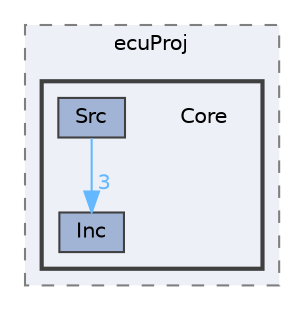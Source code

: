 digraph "Project/ecuProj/Core"
{
 // LATEX_PDF_SIZE
  bgcolor="transparent";
  edge [fontname=Helvetica,fontsize=10,labelfontname=Helvetica,labelfontsize=10];
  node [fontname=Helvetica,fontsize=10,shape=box,height=0.2,width=0.4];
  compound=true
  subgraph clusterdir_6c07f8937ee615ae0ed6bc2bc2fde259 {
    graph [ bgcolor="#edf0f7", pencolor="grey50", label="ecuProj", fontname=Helvetica,fontsize=10 style="filled,dashed", URL="dir_6c07f8937ee615ae0ed6bc2bc2fde259.html",tooltip=""]
  subgraph clusterdir_a915a36e3dc9f8489c9ff35d1f497385 {
    graph [ bgcolor="#edf0f7", pencolor="grey25", label="", fontname=Helvetica,fontsize=10 style="filled,bold", URL="dir_a915a36e3dc9f8489c9ff35d1f497385.html",tooltip=""]
    dir_a915a36e3dc9f8489c9ff35d1f497385 [shape=plaintext, label="Core"];
  dir_a4cbfdd2c0d79c1ab682f3e61c2fd9d2 [label="Inc", fillcolor="#a2b4d6", color="grey25", style="filled", URL="dir_a4cbfdd2c0d79c1ab682f3e61c2fd9d2.html",tooltip=""];
  dir_92e38fb394b9663ccb13018ccb2cca5b [label="Src", fillcolor="#a2b4d6", color="grey25", style="filled", URL="dir_92e38fb394b9663ccb13018ccb2cca5b.html",tooltip=""];
  }
  }
  dir_92e38fb394b9663ccb13018ccb2cca5b->dir_a4cbfdd2c0d79c1ab682f3e61c2fd9d2 [headlabel="3", labeldistance=1.5 headhref="dir_000086_000053.html" color="steelblue1" fontcolor="steelblue1"];
}
